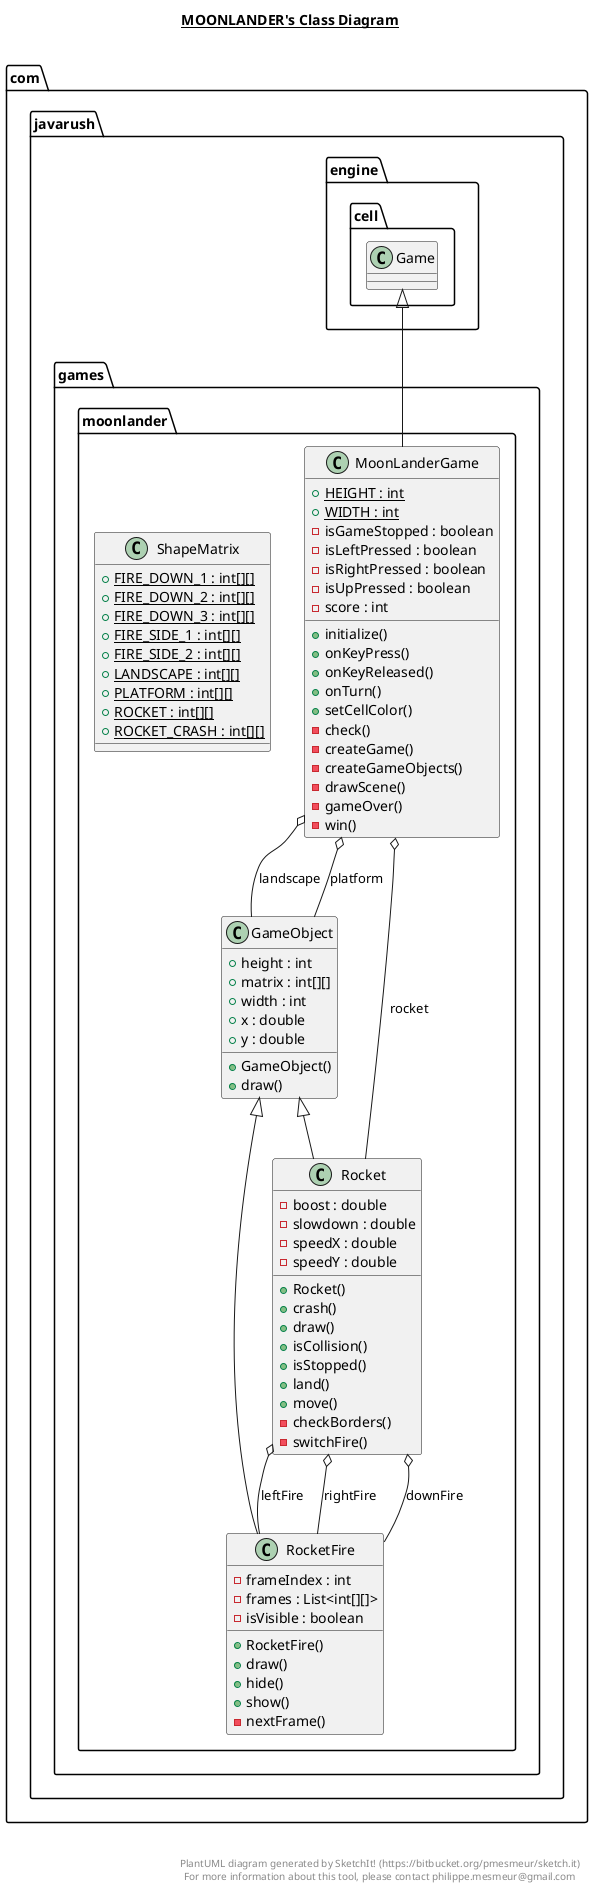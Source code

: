@startuml

title __MOONLANDER's Class Diagram__\n

  namespace com.javarush.games.moonlander {
    class com.javarush.games.moonlander.GameObject {
        + height : int
        + matrix : int[][]
        + width : int
        + x : double
        + y : double
        + GameObject()
        + draw()
    }
  }
  

  namespace com.javarush.games.moonlander {
    class com.javarush.games.moonlander.MoonLanderGame {
        {static} + HEIGHT : int
        {static} + WIDTH : int
        - isGameStopped : boolean
        - isLeftPressed : boolean
        - isRightPressed : boolean
        - isUpPressed : boolean
        - score : int
        + initialize()
        + onKeyPress()
        + onKeyReleased()
        + onTurn()
        + setCellColor()
        - check()
        - createGame()
        - createGameObjects()
        - drawScene()
        - gameOver()
        - win()
    }
  }
  

  namespace com.javarush.games.moonlander {
    class com.javarush.games.moonlander.Rocket {
        - boost : double
        - slowdown : double
        - speedX : double
        - speedY : double
        + Rocket()
        + crash()
        + draw()
        + isCollision()
        + isStopped()
        + land()
        + move()
        - checkBorders()
        - switchFire()
    }
  }
  

  namespace com.javarush.games.moonlander {
    class com.javarush.games.moonlander.RocketFire {
        - frameIndex : int
        - frames : List<int[][]>
        - isVisible : boolean
        + RocketFire()
        + draw()
        + hide()
        + show()
        - nextFrame()
    }
  }
  

  namespace com.javarush.games.moonlander {
    class com.javarush.games.moonlander.ShapeMatrix {
        {static} + FIRE_DOWN_1 : int[][]
        {static} + FIRE_DOWN_2 : int[][]
        {static} + FIRE_DOWN_3 : int[][]
        {static} + FIRE_SIDE_1 : int[][]
        {static} + FIRE_SIDE_2 : int[][]
        {static} + LANDSCAPE : int[][]
        {static} + PLATFORM : int[][]
        {static} + ROCKET : int[][]
        {static} + ROCKET_CRASH : int[][]
    }
  }
  

  com.javarush.games.moonlander.MoonLanderGame -up-|> com.javarush.engine.cell.Game
  com.javarush.games.moonlander.MoonLanderGame o-- com.javarush.games.moonlander.GameObject : landscape
  com.javarush.games.moonlander.MoonLanderGame o-- com.javarush.games.moonlander.GameObject : platform
  com.javarush.games.moonlander.MoonLanderGame o-- com.javarush.games.moonlander.Rocket : rocket
  com.javarush.games.moonlander.Rocket -up-|> com.javarush.games.moonlander.GameObject
  com.javarush.games.moonlander.Rocket o-- com.javarush.games.moonlander.RocketFire : downFire
  com.javarush.games.moonlander.Rocket o-- com.javarush.games.moonlander.RocketFire : leftFire
  com.javarush.games.moonlander.Rocket o-- com.javarush.games.moonlander.RocketFire : rightFire
  com.javarush.games.moonlander.RocketFire -up-|> com.javarush.games.moonlander.GameObject


right footer


PlantUML diagram generated by SketchIt! (https://bitbucket.org/pmesmeur/sketch.it)
For more information about this tool, please contact philippe.mesmeur@gmail.com
endfooter

@enduml
